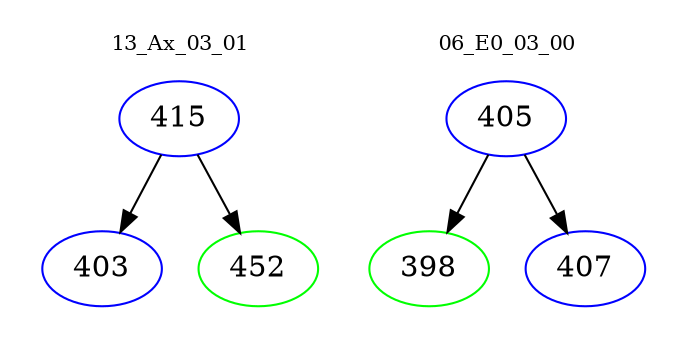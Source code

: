 digraph{
subgraph cluster_0 {
color = white
label = "13_Ax_03_01";
fontsize=10;
T0_415 [label="415", color="blue"]
T0_415 -> T0_403 [color="black"]
T0_403 [label="403", color="blue"]
T0_415 -> T0_452 [color="black"]
T0_452 [label="452", color="green"]
}
subgraph cluster_1 {
color = white
label = "06_E0_03_00";
fontsize=10;
T1_405 [label="405", color="blue"]
T1_405 -> T1_398 [color="black"]
T1_398 [label="398", color="green"]
T1_405 -> T1_407 [color="black"]
T1_407 [label="407", color="blue"]
}
}

